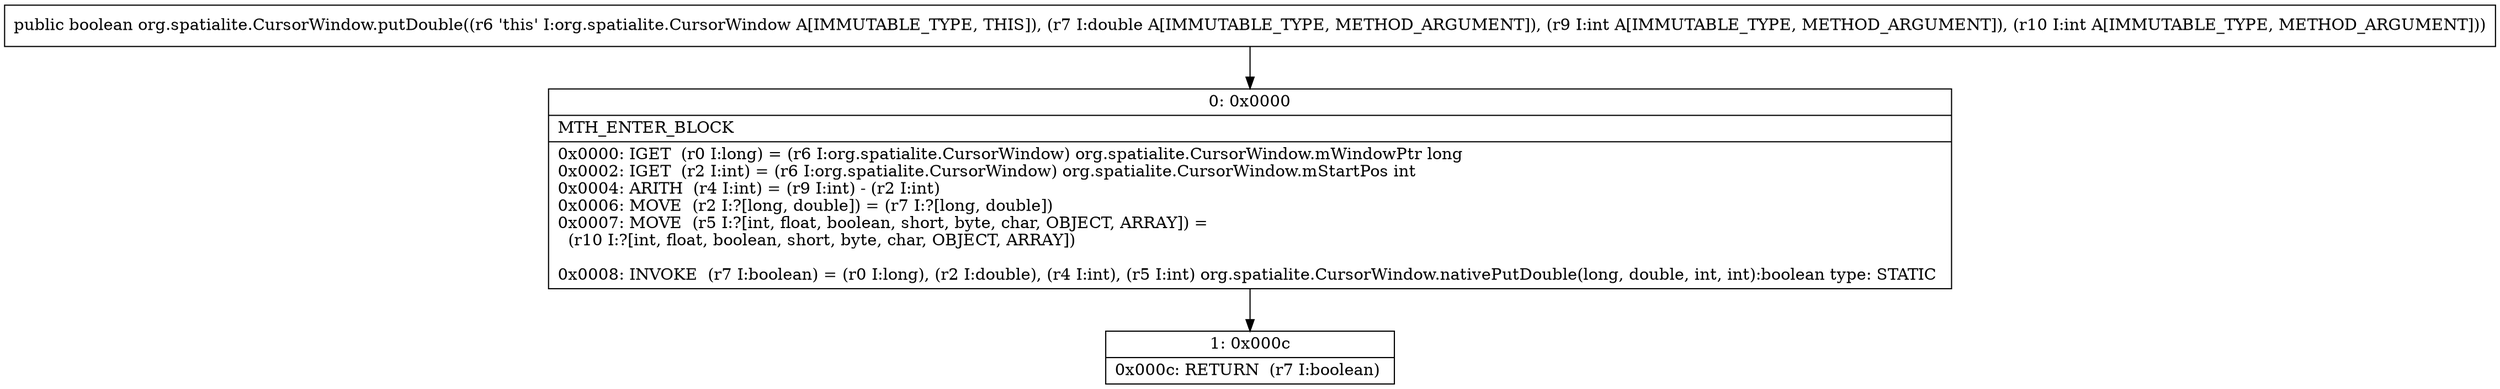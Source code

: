 digraph "CFG fororg.spatialite.CursorWindow.putDouble(DII)Z" {
Node_0 [shape=record,label="{0\:\ 0x0000|MTH_ENTER_BLOCK\l|0x0000: IGET  (r0 I:long) = (r6 I:org.spatialite.CursorWindow) org.spatialite.CursorWindow.mWindowPtr long \l0x0002: IGET  (r2 I:int) = (r6 I:org.spatialite.CursorWindow) org.spatialite.CursorWindow.mStartPos int \l0x0004: ARITH  (r4 I:int) = (r9 I:int) \- (r2 I:int) \l0x0006: MOVE  (r2 I:?[long, double]) = (r7 I:?[long, double]) \l0x0007: MOVE  (r5 I:?[int, float, boolean, short, byte, char, OBJECT, ARRAY]) = \l  (r10 I:?[int, float, boolean, short, byte, char, OBJECT, ARRAY])\l \l0x0008: INVOKE  (r7 I:boolean) = (r0 I:long), (r2 I:double), (r4 I:int), (r5 I:int) org.spatialite.CursorWindow.nativePutDouble(long, double, int, int):boolean type: STATIC \l}"];
Node_1 [shape=record,label="{1\:\ 0x000c|0x000c: RETURN  (r7 I:boolean) \l}"];
MethodNode[shape=record,label="{public boolean org.spatialite.CursorWindow.putDouble((r6 'this' I:org.spatialite.CursorWindow A[IMMUTABLE_TYPE, THIS]), (r7 I:double A[IMMUTABLE_TYPE, METHOD_ARGUMENT]), (r9 I:int A[IMMUTABLE_TYPE, METHOD_ARGUMENT]), (r10 I:int A[IMMUTABLE_TYPE, METHOD_ARGUMENT])) }"];
MethodNode -> Node_0;
Node_0 -> Node_1;
}

